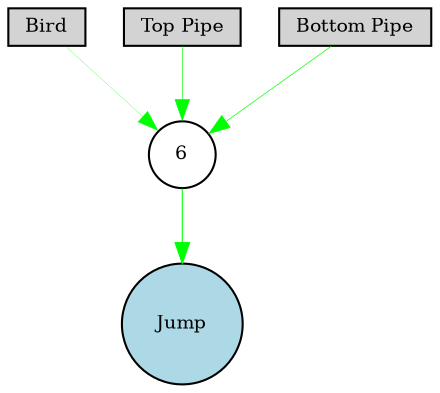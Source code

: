 digraph {
	node [fontsize=9 height=0.2 shape=circle width=0.2]
	Bird [fillcolor=lightgray shape=box style=filled]
	"Top Pipe" [fillcolor=lightgray shape=box style=filled]
	"Bottom Pipe" [fillcolor=lightgray shape=box style=filled]
	Jump [fillcolor=lightblue style=filled]
	6 [fillcolor=white style=filled]
	Bird -> 6 [color=green penwidth=0.12444117773974755 style=solid]
	"Top Pipe" -> 6 [color=green penwidth=0.31704908331937054 style=solid]
	"Bottom Pipe" -> 6 [color=green penwidth=0.3312041398927108 style=solid]
	6 -> Jump [color=green penwidth=0.5121404134143588 style=solid]
}
